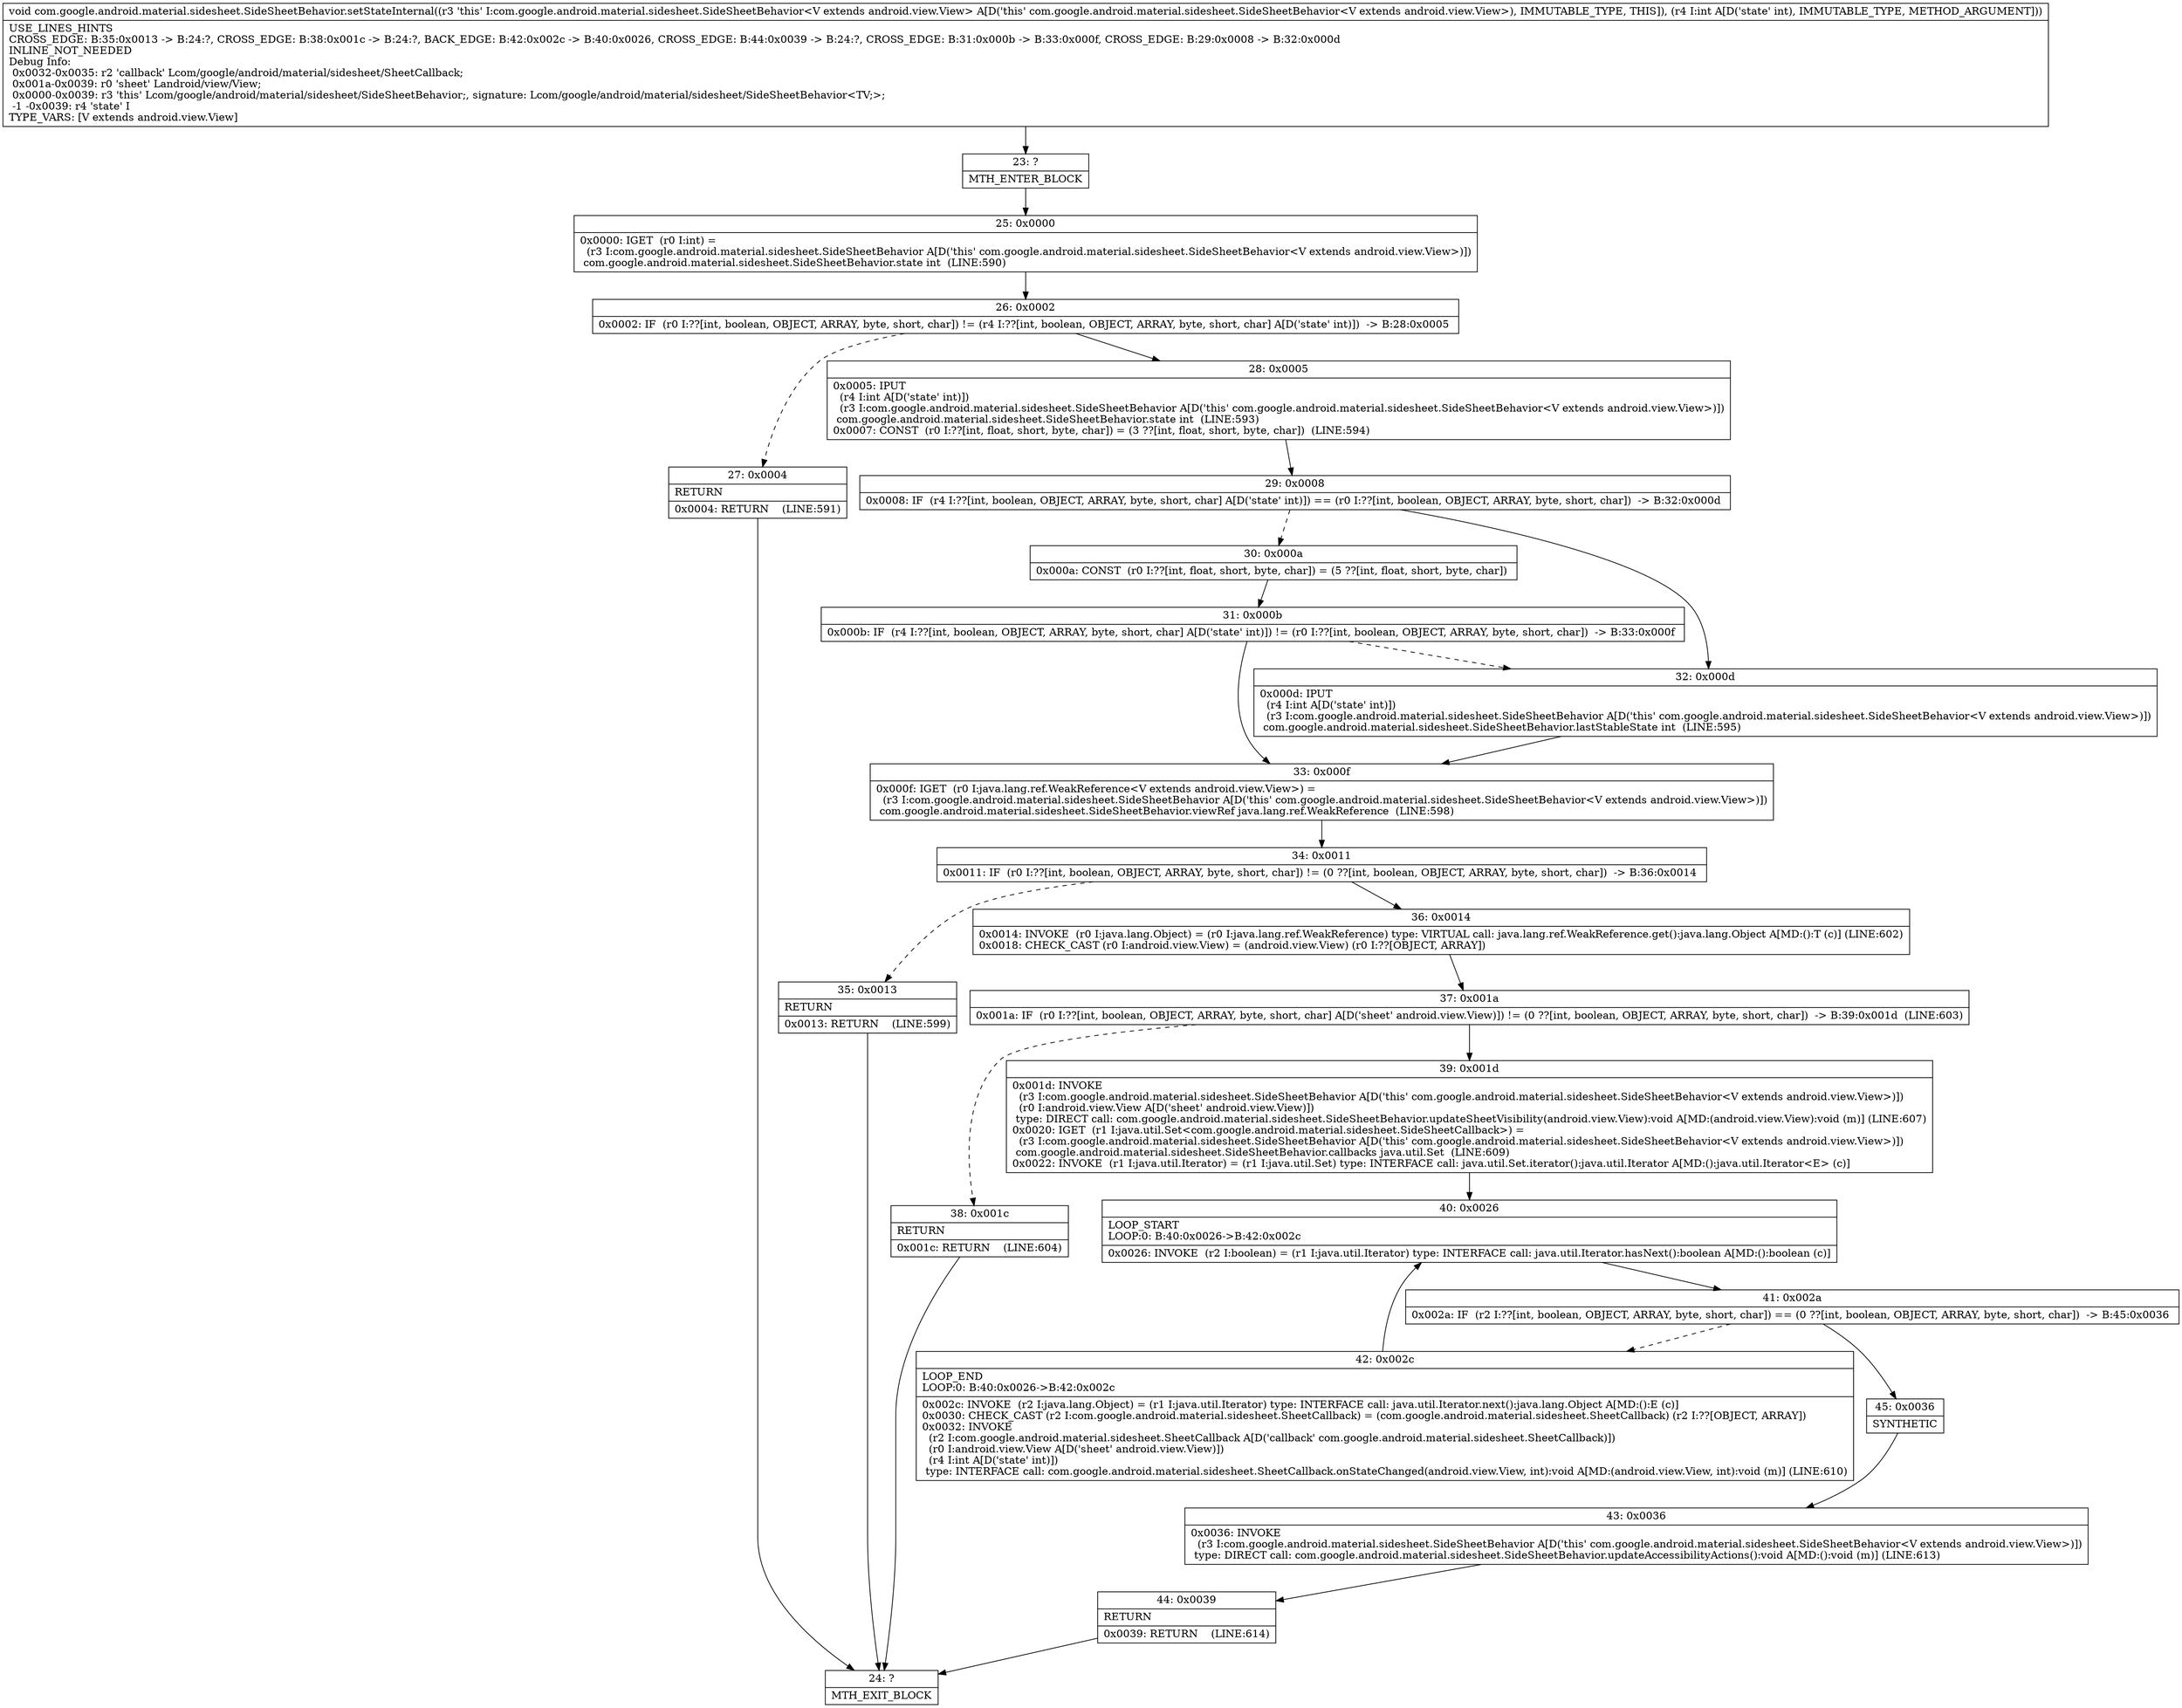 digraph "CFG forcom.google.android.material.sidesheet.SideSheetBehavior.setStateInternal(I)V" {
Node_23 [shape=record,label="{23\:\ ?|MTH_ENTER_BLOCK\l}"];
Node_25 [shape=record,label="{25\:\ 0x0000|0x0000: IGET  (r0 I:int) = \l  (r3 I:com.google.android.material.sidesheet.SideSheetBehavior A[D('this' com.google.android.material.sidesheet.SideSheetBehavior\<V extends android.view.View\>)])\l com.google.android.material.sidesheet.SideSheetBehavior.state int  (LINE:590)\l}"];
Node_26 [shape=record,label="{26\:\ 0x0002|0x0002: IF  (r0 I:??[int, boolean, OBJECT, ARRAY, byte, short, char]) != (r4 I:??[int, boolean, OBJECT, ARRAY, byte, short, char] A[D('state' int)])  \-\> B:28:0x0005 \l}"];
Node_27 [shape=record,label="{27\:\ 0x0004|RETURN\l|0x0004: RETURN    (LINE:591)\l}"];
Node_24 [shape=record,label="{24\:\ ?|MTH_EXIT_BLOCK\l}"];
Node_28 [shape=record,label="{28\:\ 0x0005|0x0005: IPUT  \l  (r4 I:int A[D('state' int)])\l  (r3 I:com.google.android.material.sidesheet.SideSheetBehavior A[D('this' com.google.android.material.sidesheet.SideSheetBehavior\<V extends android.view.View\>)])\l com.google.android.material.sidesheet.SideSheetBehavior.state int  (LINE:593)\l0x0007: CONST  (r0 I:??[int, float, short, byte, char]) = (3 ??[int, float, short, byte, char])  (LINE:594)\l}"];
Node_29 [shape=record,label="{29\:\ 0x0008|0x0008: IF  (r4 I:??[int, boolean, OBJECT, ARRAY, byte, short, char] A[D('state' int)]) == (r0 I:??[int, boolean, OBJECT, ARRAY, byte, short, char])  \-\> B:32:0x000d \l}"];
Node_30 [shape=record,label="{30\:\ 0x000a|0x000a: CONST  (r0 I:??[int, float, short, byte, char]) = (5 ??[int, float, short, byte, char]) \l}"];
Node_31 [shape=record,label="{31\:\ 0x000b|0x000b: IF  (r4 I:??[int, boolean, OBJECT, ARRAY, byte, short, char] A[D('state' int)]) != (r0 I:??[int, boolean, OBJECT, ARRAY, byte, short, char])  \-\> B:33:0x000f \l}"];
Node_33 [shape=record,label="{33\:\ 0x000f|0x000f: IGET  (r0 I:java.lang.ref.WeakReference\<V extends android.view.View\>) = \l  (r3 I:com.google.android.material.sidesheet.SideSheetBehavior A[D('this' com.google.android.material.sidesheet.SideSheetBehavior\<V extends android.view.View\>)])\l com.google.android.material.sidesheet.SideSheetBehavior.viewRef java.lang.ref.WeakReference  (LINE:598)\l}"];
Node_34 [shape=record,label="{34\:\ 0x0011|0x0011: IF  (r0 I:??[int, boolean, OBJECT, ARRAY, byte, short, char]) != (0 ??[int, boolean, OBJECT, ARRAY, byte, short, char])  \-\> B:36:0x0014 \l}"];
Node_35 [shape=record,label="{35\:\ 0x0013|RETURN\l|0x0013: RETURN    (LINE:599)\l}"];
Node_36 [shape=record,label="{36\:\ 0x0014|0x0014: INVOKE  (r0 I:java.lang.Object) = (r0 I:java.lang.ref.WeakReference) type: VIRTUAL call: java.lang.ref.WeakReference.get():java.lang.Object A[MD:():T (c)] (LINE:602)\l0x0018: CHECK_CAST (r0 I:android.view.View) = (android.view.View) (r0 I:??[OBJECT, ARRAY]) \l}"];
Node_37 [shape=record,label="{37\:\ 0x001a|0x001a: IF  (r0 I:??[int, boolean, OBJECT, ARRAY, byte, short, char] A[D('sheet' android.view.View)]) != (0 ??[int, boolean, OBJECT, ARRAY, byte, short, char])  \-\> B:39:0x001d  (LINE:603)\l}"];
Node_38 [shape=record,label="{38\:\ 0x001c|RETURN\l|0x001c: RETURN    (LINE:604)\l}"];
Node_39 [shape=record,label="{39\:\ 0x001d|0x001d: INVOKE  \l  (r3 I:com.google.android.material.sidesheet.SideSheetBehavior A[D('this' com.google.android.material.sidesheet.SideSheetBehavior\<V extends android.view.View\>)])\l  (r0 I:android.view.View A[D('sheet' android.view.View)])\l type: DIRECT call: com.google.android.material.sidesheet.SideSheetBehavior.updateSheetVisibility(android.view.View):void A[MD:(android.view.View):void (m)] (LINE:607)\l0x0020: IGET  (r1 I:java.util.Set\<com.google.android.material.sidesheet.SideSheetCallback\>) = \l  (r3 I:com.google.android.material.sidesheet.SideSheetBehavior A[D('this' com.google.android.material.sidesheet.SideSheetBehavior\<V extends android.view.View\>)])\l com.google.android.material.sidesheet.SideSheetBehavior.callbacks java.util.Set  (LINE:609)\l0x0022: INVOKE  (r1 I:java.util.Iterator) = (r1 I:java.util.Set) type: INTERFACE call: java.util.Set.iterator():java.util.Iterator A[MD:():java.util.Iterator\<E\> (c)]\l}"];
Node_40 [shape=record,label="{40\:\ 0x0026|LOOP_START\lLOOP:0: B:40:0x0026\-\>B:42:0x002c\l|0x0026: INVOKE  (r2 I:boolean) = (r1 I:java.util.Iterator) type: INTERFACE call: java.util.Iterator.hasNext():boolean A[MD:():boolean (c)]\l}"];
Node_41 [shape=record,label="{41\:\ 0x002a|0x002a: IF  (r2 I:??[int, boolean, OBJECT, ARRAY, byte, short, char]) == (0 ??[int, boolean, OBJECT, ARRAY, byte, short, char])  \-\> B:45:0x0036 \l}"];
Node_42 [shape=record,label="{42\:\ 0x002c|LOOP_END\lLOOP:0: B:40:0x0026\-\>B:42:0x002c\l|0x002c: INVOKE  (r2 I:java.lang.Object) = (r1 I:java.util.Iterator) type: INTERFACE call: java.util.Iterator.next():java.lang.Object A[MD:():E (c)]\l0x0030: CHECK_CAST (r2 I:com.google.android.material.sidesheet.SheetCallback) = (com.google.android.material.sidesheet.SheetCallback) (r2 I:??[OBJECT, ARRAY]) \l0x0032: INVOKE  \l  (r2 I:com.google.android.material.sidesheet.SheetCallback A[D('callback' com.google.android.material.sidesheet.SheetCallback)])\l  (r0 I:android.view.View A[D('sheet' android.view.View)])\l  (r4 I:int A[D('state' int)])\l type: INTERFACE call: com.google.android.material.sidesheet.SheetCallback.onStateChanged(android.view.View, int):void A[MD:(android.view.View, int):void (m)] (LINE:610)\l}"];
Node_45 [shape=record,label="{45\:\ 0x0036|SYNTHETIC\l}"];
Node_43 [shape=record,label="{43\:\ 0x0036|0x0036: INVOKE  \l  (r3 I:com.google.android.material.sidesheet.SideSheetBehavior A[D('this' com.google.android.material.sidesheet.SideSheetBehavior\<V extends android.view.View\>)])\l type: DIRECT call: com.google.android.material.sidesheet.SideSheetBehavior.updateAccessibilityActions():void A[MD:():void (m)] (LINE:613)\l}"];
Node_44 [shape=record,label="{44\:\ 0x0039|RETURN\l|0x0039: RETURN    (LINE:614)\l}"];
Node_32 [shape=record,label="{32\:\ 0x000d|0x000d: IPUT  \l  (r4 I:int A[D('state' int)])\l  (r3 I:com.google.android.material.sidesheet.SideSheetBehavior A[D('this' com.google.android.material.sidesheet.SideSheetBehavior\<V extends android.view.View\>)])\l com.google.android.material.sidesheet.SideSheetBehavior.lastStableState int  (LINE:595)\l}"];
MethodNode[shape=record,label="{void com.google.android.material.sidesheet.SideSheetBehavior.setStateInternal((r3 'this' I:com.google.android.material.sidesheet.SideSheetBehavior\<V extends android.view.View\> A[D('this' com.google.android.material.sidesheet.SideSheetBehavior\<V extends android.view.View\>), IMMUTABLE_TYPE, THIS]), (r4 I:int A[D('state' int), IMMUTABLE_TYPE, METHOD_ARGUMENT]))  | USE_LINES_HINTS\lCROSS_EDGE: B:35:0x0013 \-\> B:24:?, CROSS_EDGE: B:38:0x001c \-\> B:24:?, BACK_EDGE: B:42:0x002c \-\> B:40:0x0026, CROSS_EDGE: B:44:0x0039 \-\> B:24:?, CROSS_EDGE: B:31:0x000b \-\> B:33:0x000f, CROSS_EDGE: B:29:0x0008 \-\> B:32:0x000d\lINLINE_NOT_NEEDED\lDebug Info:\l  0x0032\-0x0035: r2 'callback' Lcom\/google\/android\/material\/sidesheet\/SheetCallback;\l  0x001a\-0x0039: r0 'sheet' Landroid\/view\/View;\l  0x0000\-0x0039: r3 'this' Lcom\/google\/android\/material\/sidesheet\/SideSheetBehavior;, signature: Lcom\/google\/android\/material\/sidesheet\/SideSheetBehavior\<TV;\>;\l  \-1 \-0x0039: r4 'state' I\lTYPE_VARS: [V extends android.view.View]\l}"];
MethodNode -> Node_23;Node_23 -> Node_25;
Node_25 -> Node_26;
Node_26 -> Node_27[style=dashed];
Node_26 -> Node_28;
Node_27 -> Node_24;
Node_28 -> Node_29;
Node_29 -> Node_30[style=dashed];
Node_29 -> Node_32;
Node_30 -> Node_31;
Node_31 -> Node_32[style=dashed];
Node_31 -> Node_33;
Node_33 -> Node_34;
Node_34 -> Node_35[style=dashed];
Node_34 -> Node_36;
Node_35 -> Node_24;
Node_36 -> Node_37;
Node_37 -> Node_38[style=dashed];
Node_37 -> Node_39;
Node_38 -> Node_24;
Node_39 -> Node_40;
Node_40 -> Node_41;
Node_41 -> Node_42[style=dashed];
Node_41 -> Node_45;
Node_42 -> Node_40;
Node_45 -> Node_43;
Node_43 -> Node_44;
Node_44 -> Node_24;
Node_32 -> Node_33;
}

